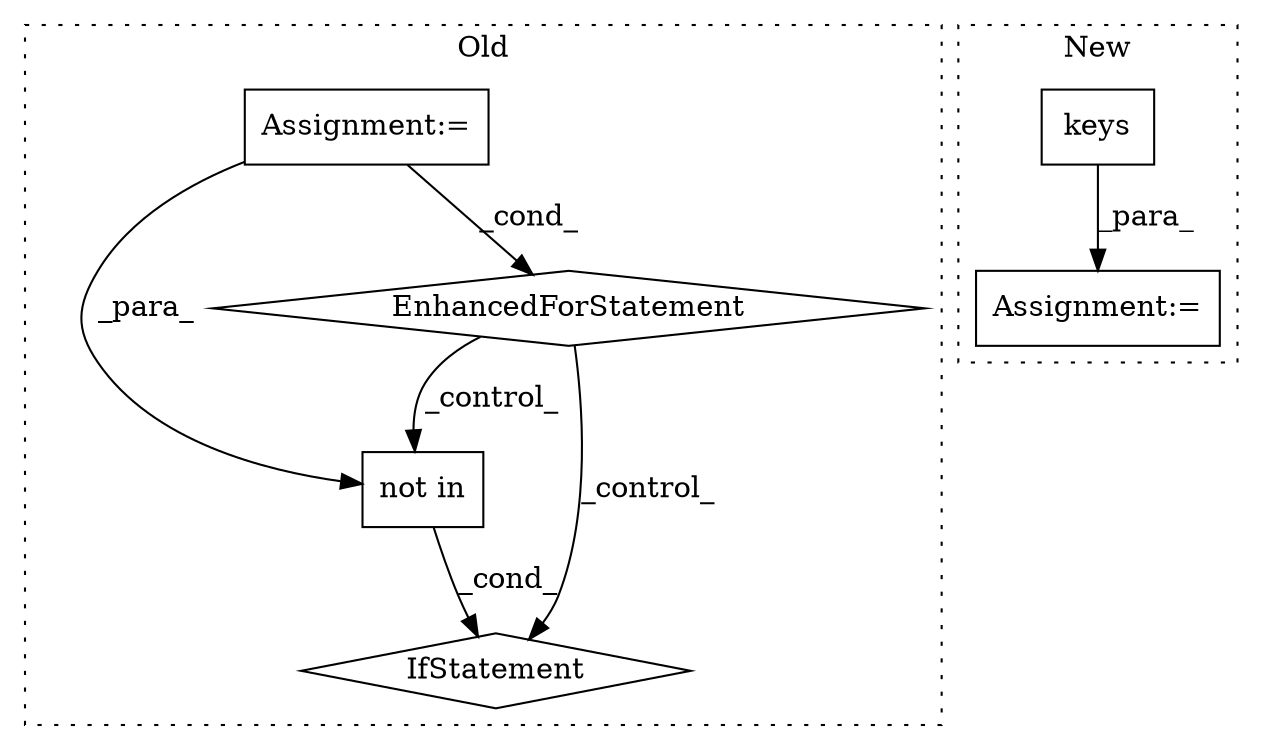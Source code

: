 digraph G {
subgraph cluster0 {
1 [label="not in" a="108" s="31320" l="26" shape="box"];
3 [label="IfStatement" a="25" s="31307,31388" l="4,2" shape="diamond"];
5 [label="EnhancedForStatement" a="70" s="31216,31295" l="57,2" shape="diamond"];
6 [label="Assignment:=" a="7" s="31216,31295" l="57,2" shape="box"];
label = "Old";
style="dotted";
}
subgraph cluster1 {
2 [label="keys" a="32" s="31152" l="6" shape="box"];
4 [label="Assignment:=" a="7" s="31064,31158" l="57,2" shape="box"];
label = "New";
style="dotted";
}
1 -> 3 [label="_cond_"];
2 -> 4 [label="_para_"];
5 -> 1 [label="_control_"];
5 -> 3 [label="_control_"];
6 -> 5 [label="_cond_"];
6 -> 1 [label="_para_"];
}
